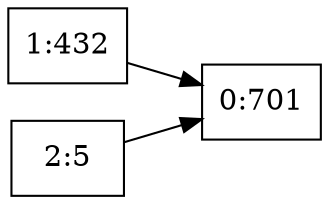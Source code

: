 digraph g { 
	rankdir = LR 
	0 [shape=box, label="0:701"] 
	1 [shape=box, label="1:432"] 
	1 -> 0
	2 [shape=box, label="2:5"] 
	2 -> 0
} 
